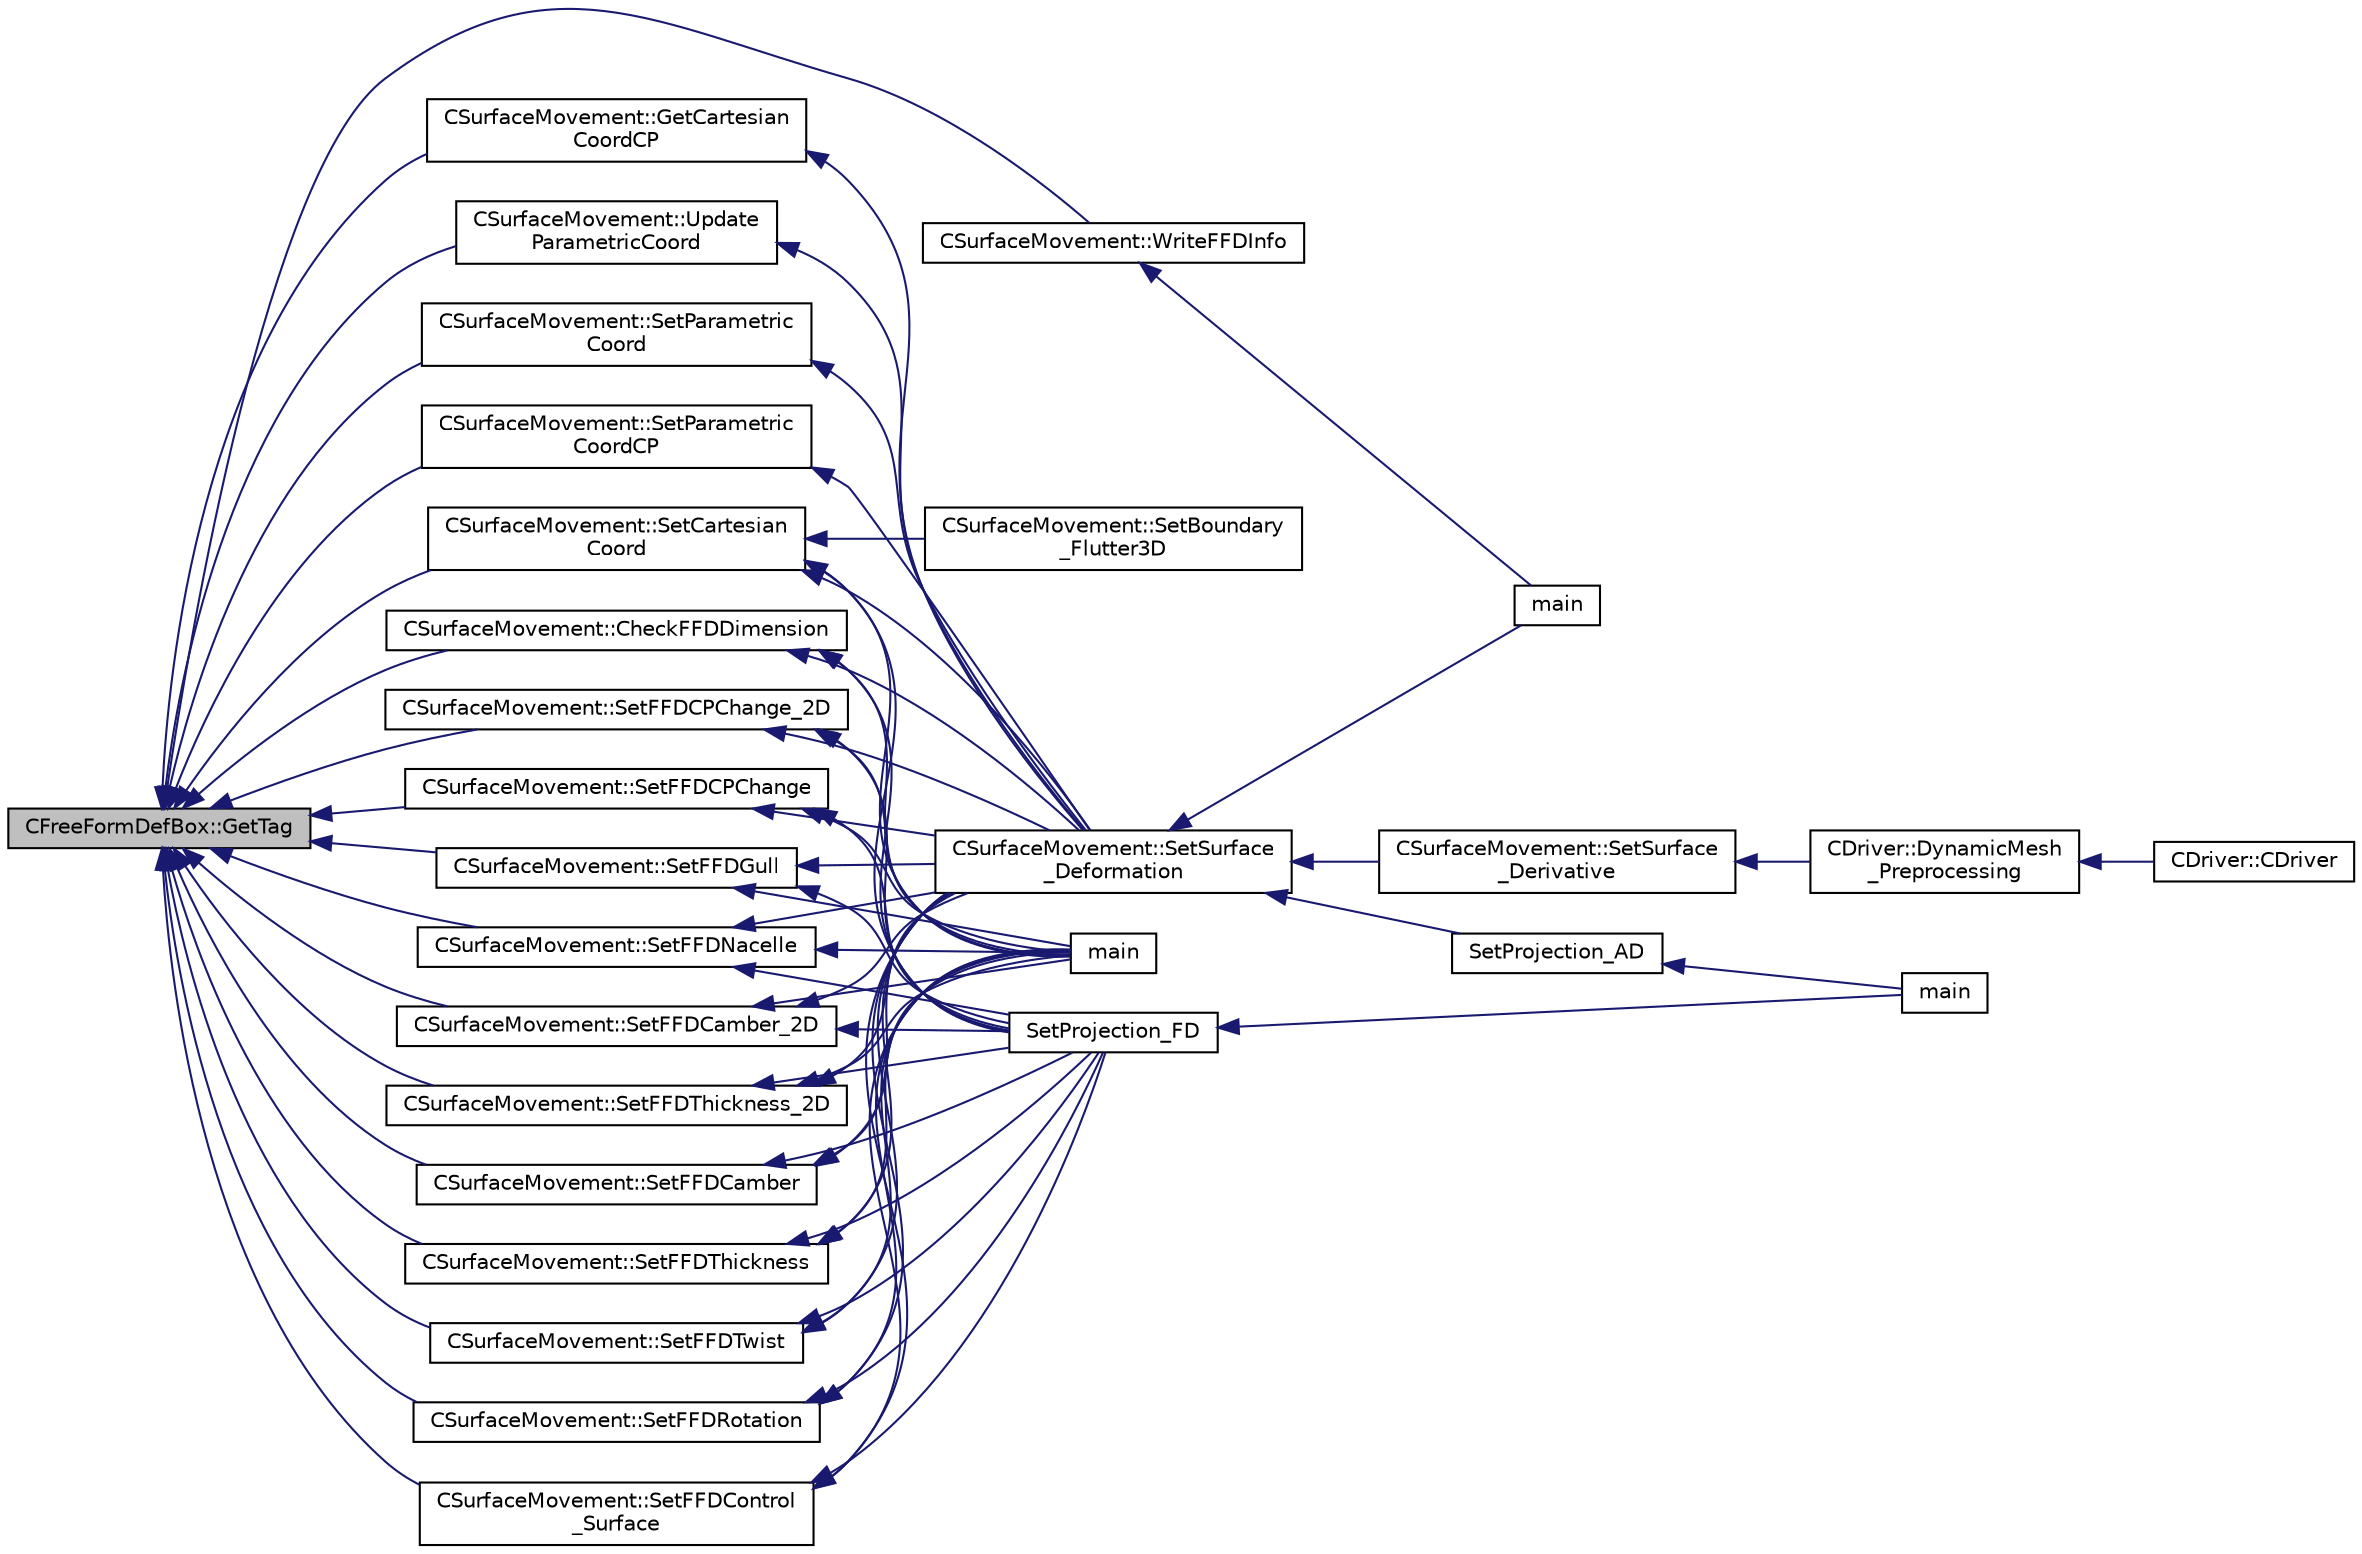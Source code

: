 digraph "CFreeFormDefBox::GetTag"
{
  edge [fontname="Helvetica",fontsize="10",labelfontname="Helvetica",labelfontsize="10"];
  node [fontname="Helvetica",fontsize="10",shape=record];
  rankdir="LR";
  Node565 [label="CFreeFormDefBox::GetTag",height=0.2,width=0.4,color="black", fillcolor="grey75", style="filled", fontcolor="black"];
  Node565 -> Node566 [dir="back",color="midnightblue",fontsize="10",style="solid",fontname="Helvetica"];
  Node566 [label="CSurfaceMovement::SetParametric\lCoord",height=0.2,width=0.4,color="black", fillcolor="white", style="filled",URL="$class_c_surface_movement.html#aba4574819df11175b382e0e765ec2f92",tooltip="Compute the parametric coordinates of a grid point using a point inversion strategy in the free form ..."];
  Node566 -> Node567 [dir="back",color="midnightblue",fontsize="10",style="solid",fontname="Helvetica"];
  Node567 [label="CSurfaceMovement::SetSurface\l_Deformation",height=0.2,width=0.4,color="black", fillcolor="white", style="filled",URL="$class_c_surface_movement.html#a23bec9fbe1bcd7f6117100de93381ac3",tooltip="Set the surface/boundary deformation. "];
  Node567 -> Node568 [dir="back",color="midnightblue",fontsize="10",style="solid",fontname="Helvetica"];
  Node568 [label="CSurfaceMovement::SetSurface\l_Derivative",height=0.2,width=0.4,color="black", fillcolor="white", style="filled",URL="$class_c_surface_movement.html#af6aac73d04565bf6e9b81305b66e97e7",tooltip="Set derivatives of the surface/boundary deformation. "];
  Node568 -> Node569 [dir="back",color="midnightblue",fontsize="10",style="solid",fontname="Helvetica"];
  Node569 [label="CDriver::DynamicMesh\l_Preprocessing",height=0.2,width=0.4,color="black", fillcolor="white", style="filled",URL="$class_c_driver.html#af585d91d9c08dbddcc2b3e67dd5f5af9",tooltip="GridMovement_Preprocessing. "];
  Node569 -> Node570 [dir="back",color="midnightblue",fontsize="10",style="solid",fontname="Helvetica"];
  Node570 [label="CDriver::CDriver",height=0.2,width=0.4,color="black", fillcolor="white", style="filled",URL="$class_c_driver.html#a3fca4a013a6efa9bbb38fe78a86b5f3d",tooltip="Constructor of the class. "];
  Node567 -> Node571 [dir="back",color="midnightblue",fontsize="10",style="solid",fontname="Helvetica"];
  Node571 [label="main",height=0.2,width=0.4,color="black", fillcolor="white", style="filled",URL="$_s_u2___d_e_f_8cpp.html#a0ddf1224851353fc92bfbff6f499fa97"];
  Node567 -> Node572 [dir="back",color="midnightblue",fontsize="10",style="solid",fontname="Helvetica"];
  Node572 [label="SetProjection_AD",height=0.2,width=0.4,color="black", fillcolor="white", style="filled",URL="$_s_u2___d_o_t_8cpp.html#a3fceed882e8eb3d6796c8e8396af7d87",tooltip="Projection of the surface sensitivity using algorithmic differentiation (AD). "];
  Node572 -> Node573 [dir="back",color="midnightblue",fontsize="10",style="solid",fontname="Helvetica"];
  Node573 [label="main",height=0.2,width=0.4,color="black", fillcolor="white", style="filled",URL="$_s_u2___d_o_t_8cpp.html#a0ddf1224851353fc92bfbff6f499fa97"];
  Node565 -> Node574 [dir="back",color="midnightblue",fontsize="10",style="solid",fontname="Helvetica"];
  Node574 [label="CSurfaceMovement::SetParametric\lCoordCP",height=0.2,width=0.4,color="black", fillcolor="white", style="filled",URL="$class_c_surface_movement.html#aa2807f008a1580a5eafd712a7051b548",tooltip="Set the Parametric coordinates. "];
  Node574 -> Node567 [dir="back",color="midnightblue",fontsize="10",style="solid",fontname="Helvetica"];
  Node565 -> Node575 [dir="back",color="midnightblue",fontsize="10",style="solid",fontname="Helvetica"];
  Node575 [label="CSurfaceMovement::GetCartesian\lCoordCP",height=0.2,width=0.4,color="black", fillcolor="white", style="filled",URL="$class_c_surface_movement.html#a0e78a05648d4f4c74e364f6615023cfa",tooltip="Get the cartes. "];
  Node575 -> Node567 [dir="back",color="midnightblue",fontsize="10",style="solid",fontname="Helvetica"];
  Node565 -> Node576 [dir="back",color="midnightblue",fontsize="10",style="solid",fontname="Helvetica"];
  Node576 [label="CSurfaceMovement::CheckFFDDimension",height=0.2,width=0.4,color="black", fillcolor="white", style="filled",URL="$class_c_surface_movement.html#ac96d720da758ca2e213d8198ba738525",tooltip="Check the intersections of the FFD with the surface. "];
  Node576 -> Node567 [dir="back",color="midnightblue",fontsize="10",style="solid",fontname="Helvetica"];
  Node576 -> Node577 [dir="back",color="midnightblue",fontsize="10",style="solid",fontname="Helvetica"];
  Node577 [label="SetProjection_FD",height=0.2,width=0.4,color="black", fillcolor="white", style="filled",URL="$_s_u2___d_o_t_8cpp.html#a5c5163a755085e03f1dfa23aeb7e21f2",tooltip="Projection of the surface sensitivity using finite differences (FD). "];
  Node577 -> Node573 [dir="back",color="midnightblue",fontsize="10",style="solid",fontname="Helvetica"];
  Node576 -> Node578 [dir="back",color="midnightblue",fontsize="10",style="solid",fontname="Helvetica"];
  Node578 [label="main",height=0.2,width=0.4,color="black", fillcolor="white", style="filled",URL="$_s_u2___g_e_o_8cpp.html#a0ddf1224851353fc92bfbff6f499fa97"];
  Node565 -> Node579 [dir="back",color="midnightblue",fontsize="10",style="solid",fontname="Helvetica"];
  Node579 [label="CSurfaceMovement::Update\lParametricCoord",height=0.2,width=0.4,color="black", fillcolor="white", style="filled",URL="$class_c_surface_movement.html#a955774953bd11927bcfcaec014125126",tooltip="Update the parametric coordinates of a grid point using a point inversion strategy in the free form F..."];
  Node579 -> Node567 [dir="back",color="midnightblue",fontsize="10",style="solid",fontname="Helvetica"];
  Node565 -> Node580 [dir="back",color="midnightblue",fontsize="10",style="solid",fontname="Helvetica"];
  Node580 [label="CSurfaceMovement::SetCartesian\lCoord",height=0.2,width=0.4,color="black", fillcolor="white", style="filled",URL="$class_c_surface_movement.html#a98df1fef0356600c1ab2df88dba24113",tooltip="Recompute the cartesian coordinates using the control points position. "];
  Node580 -> Node567 [dir="back",color="midnightblue",fontsize="10",style="solid",fontname="Helvetica"];
  Node580 -> Node581 [dir="back",color="midnightblue",fontsize="10",style="solid",fontname="Helvetica"];
  Node581 [label="CSurfaceMovement::SetBoundary\l_Flutter3D",height=0.2,width=0.4,color="black", fillcolor="white", style="filled",URL="$class_c_surface_movement.html#adc0f0df29bc1f6c9dad2c37d202d7879",tooltip="Deforms a 3-D flutter/pitching surface during an unsteady simulation. "];
  Node580 -> Node577 [dir="back",color="midnightblue",fontsize="10",style="solid",fontname="Helvetica"];
  Node580 -> Node578 [dir="back",color="midnightblue",fontsize="10",style="solid",fontname="Helvetica"];
  Node565 -> Node582 [dir="back",color="midnightblue",fontsize="10",style="solid",fontname="Helvetica"];
  Node582 [label="CSurfaceMovement::SetFFDCPChange_2D",height=0.2,width=0.4,color="black", fillcolor="white", style="filled",URL="$class_c_surface_movement.html#a249f6f5bc798ae5a44813c17889a7cf3",tooltip="Set the deformation of the Free From box using the control point position. "];
  Node582 -> Node567 [dir="back",color="midnightblue",fontsize="10",style="solid",fontname="Helvetica"];
  Node582 -> Node577 [dir="back",color="midnightblue",fontsize="10",style="solid",fontname="Helvetica"];
  Node582 -> Node578 [dir="back",color="midnightblue",fontsize="10",style="solid",fontname="Helvetica"];
  Node565 -> Node583 [dir="back",color="midnightblue",fontsize="10",style="solid",fontname="Helvetica"];
  Node583 [label="CSurfaceMovement::SetFFDCPChange",height=0.2,width=0.4,color="black", fillcolor="white", style="filled",URL="$class_c_surface_movement.html#a47b2f6a71549045c407701f41b7aeafa",tooltip="Set the deformation of the Free From box using the control point position. "];
  Node583 -> Node567 [dir="back",color="midnightblue",fontsize="10",style="solid",fontname="Helvetica"];
  Node583 -> Node577 [dir="back",color="midnightblue",fontsize="10",style="solid",fontname="Helvetica"];
  Node583 -> Node578 [dir="back",color="midnightblue",fontsize="10",style="solid",fontname="Helvetica"];
  Node565 -> Node584 [dir="back",color="midnightblue",fontsize="10",style="solid",fontname="Helvetica"];
  Node584 [label="CSurfaceMovement::SetFFDGull",height=0.2,width=0.4,color="black", fillcolor="white", style="filled",URL="$class_c_surface_movement.html#ac4c7271d2bc3c69ef851b46d68c03aa0",tooltip="Set the deformation of the Free From box using the control point position. "];
  Node584 -> Node567 [dir="back",color="midnightblue",fontsize="10",style="solid",fontname="Helvetica"];
  Node584 -> Node577 [dir="back",color="midnightblue",fontsize="10",style="solid",fontname="Helvetica"];
  Node584 -> Node578 [dir="back",color="midnightblue",fontsize="10",style="solid",fontname="Helvetica"];
  Node565 -> Node585 [dir="back",color="midnightblue",fontsize="10",style="solid",fontname="Helvetica"];
  Node585 [label="CSurfaceMovement::SetFFDNacelle",height=0.2,width=0.4,color="black", fillcolor="white", style="filled",URL="$class_c_surface_movement.html#a49f61bf9b09c99f4ad40e9aef8317b2b",tooltip="Set the deformation of the Free From box using the control point position. "];
  Node585 -> Node567 [dir="back",color="midnightblue",fontsize="10",style="solid",fontname="Helvetica"];
  Node585 -> Node577 [dir="back",color="midnightblue",fontsize="10",style="solid",fontname="Helvetica"];
  Node585 -> Node578 [dir="back",color="midnightblue",fontsize="10",style="solid",fontname="Helvetica"];
  Node565 -> Node586 [dir="back",color="midnightblue",fontsize="10",style="solid",fontname="Helvetica"];
  Node586 [label="CSurfaceMovement::SetFFDCamber_2D",height=0.2,width=0.4,color="black", fillcolor="white", style="filled",URL="$class_c_surface_movement.html#a7817fc323e02565979fc89748dd99325",tooltip="Set a camber deformation of the Free From box using the control point position. "];
  Node586 -> Node567 [dir="back",color="midnightblue",fontsize="10",style="solid",fontname="Helvetica"];
  Node586 -> Node577 [dir="back",color="midnightblue",fontsize="10",style="solid",fontname="Helvetica"];
  Node586 -> Node578 [dir="back",color="midnightblue",fontsize="10",style="solid",fontname="Helvetica"];
  Node565 -> Node587 [dir="back",color="midnightblue",fontsize="10",style="solid",fontname="Helvetica"];
  Node587 [label="CSurfaceMovement::SetFFDThickness_2D",height=0.2,width=0.4,color="black", fillcolor="white", style="filled",URL="$class_c_surface_movement.html#af08f939b15744f89162da83aaf12fbda",tooltip="Set a thickness deformation of the Free From box using the control point position. "];
  Node587 -> Node567 [dir="back",color="midnightblue",fontsize="10",style="solid",fontname="Helvetica"];
  Node587 -> Node577 [dir="back",color="midnightblue",fontsize="10",style="solid",fontname="Helvetica"];
  Node587 -> Node578 [dir="back",color="midnightblue",fontsize="10",style="solid",fontname="Helvetica"];
  Node565 -> Node588 [dir="back",color="midnightblue",fontsize="10",style="solid",fontname="Helvetica"];
  Node588 [label="CSurfaceMovement::SetFFDCamber",height=0.2,width=0.4,color="black", fillcolor="white", style="filled",URL="$class_c_surface_movement.html#aaec2987af8a09d9f12e64bf532f56e72",tooltip="Set a camber deformation of the Free From box using the control point position. "];
  Node588 -> Node567 [dir="back",color="midnightblue",fontsize="10",style="solid",fontname="Helvetica"];
  Node588 -> Node577 [dir="back",color="midnightblue",fontsize="10",style="solid",fontname="Helvetica"];
  Node588 -> Node578 [dir="back",color="midnightblue",fontsize="10",style="solid",fontname="Helvetica"];
  Node565 -> Node589 [dir="back",color="midnightblue",fontsize="10",style="solid",fontname="Helvetica"];
  Node589 [label="CSurfaceMovement::SetFFDThickness",height=0.2,width=0.4,color="black", fillcolor="white", style="filled",URL="$class_c_surface_movement.html#a2dd1343c6d38e20966f1f1f58bf4f092",tooltip="Set a thickness deformation of the Free From box using the control point position. "];
  Node589 -> Node567 [dir="back",color="midnightblue",fontsize="10",style="solid",fontname="Helvetica"];
  Node589 -> Node577 [dir="back",color="midnightblue",fontsize="10",style="solid",fontname="Helvetica"];
  Node589 -> Node578 [dir="back",color="midnightblue",fontsize="10",style="solid",fontname="Helvetica"];
  Node565 -> Node590 [dir="back",color="midnightblue",fontsize="10",style="solid",fontname="Helvetica"];
  Node590 [label="CSurfaceMovement::SetFFDTwist",height=0.2,width=0.4,color="black", fillcolor="white", style="filled",URL="$class_c_surface_movement.html#a7c8565cafb57777cebd128cb0b610c7e",tooltip="Set a twist angle deformation of the Free From box using the control point position. "];
  Node590 -> Node567 [dir="back",color="midnightblue",fontsize="10",style="solid",fontname="Helvetica"];
  Node590 -> Node577 [dir="back",color="midnightblue",fontsize="10",style="solid",fontname="Helvetica"];
  Node590 -> Node578 [dir="back",color="midnightblue",fontsize="10",style="solid",fontname="Helvetica"];
  Node565 -> Node591 [dir="back",color="midnightblue",fontsize="10",style="solid",fontname="Helvetica"];
  Node591 [label="CSurfaceMovement::SetFFDRotation",height=0.2,width=0.4,color="black", fillcolor="white", style="filled",URL="$class_c_surface_movement.html#a9a5c4081f7d287d3a124694f54417d56",tooltip="Set a rotation angle deformation of the Free From box using the control point position. "];
  Node591 -> Node567 [dir="back",color="midnightblue",fontsize="10",style="solid",fontname="Helvetica"];
  Node591 -> Node577 [dir="back",color="midnightblue",fontsize="10",style="solid",fontname="Helvetica"];
  Node591 -> Node578 [dir="back",color="midnightblue",fontsize="10",style="solid",fontname="Helvetica"];
  Node565 -> Node592 [dir="back",color="midnightblue",fontsize="10",style="solid",fontname="Helvetica"];
  Node592 [label="CSurfaceMovement::SetFFDControl\l_Surface",height=0.2,width=0.4,color="black", fillcolor="white", style="filled",URL="$class_c_surface_movement.html#adf31355644f1aa3fba36ccc743ea5f8d",tooltip="Set a rotation angle deformation in a control surface of the Free From box using the control point po..."];
  Node592 -> Node567 [dir="back",color="midnightblue",fontsize="10",style="solid",fontname="Helvetica"];
  Node592 -> Node577 [dir="back",color="midnightblue",fontsize="10",style="solid",fontname="Helvetica"];
  Node592 -> Node578 [dir="back",color="midnightblue",fontsize="10",style="solid",fontname="Helvetica"];
  Node565 -> Node593 [dir="back",color="midnightblue",fontsize="10",style="solid",fontname="Helvetica"];
  Node593 [label="CSurfaceMovement::WriteFFDInfo",height=0.2,width=0.4,color="black", fillcolor="white", style="filled",URL="$class_c_surface_movement.html#a04a626a52ad7acef005b80daeb1144e9",tooltip="Write the Free Form information in the SU2 file. "];
  Node593 -> Node571 [dir="back",color="midnightblue",fontsize="10",style="solid",fontname="Helvetica"];
}
